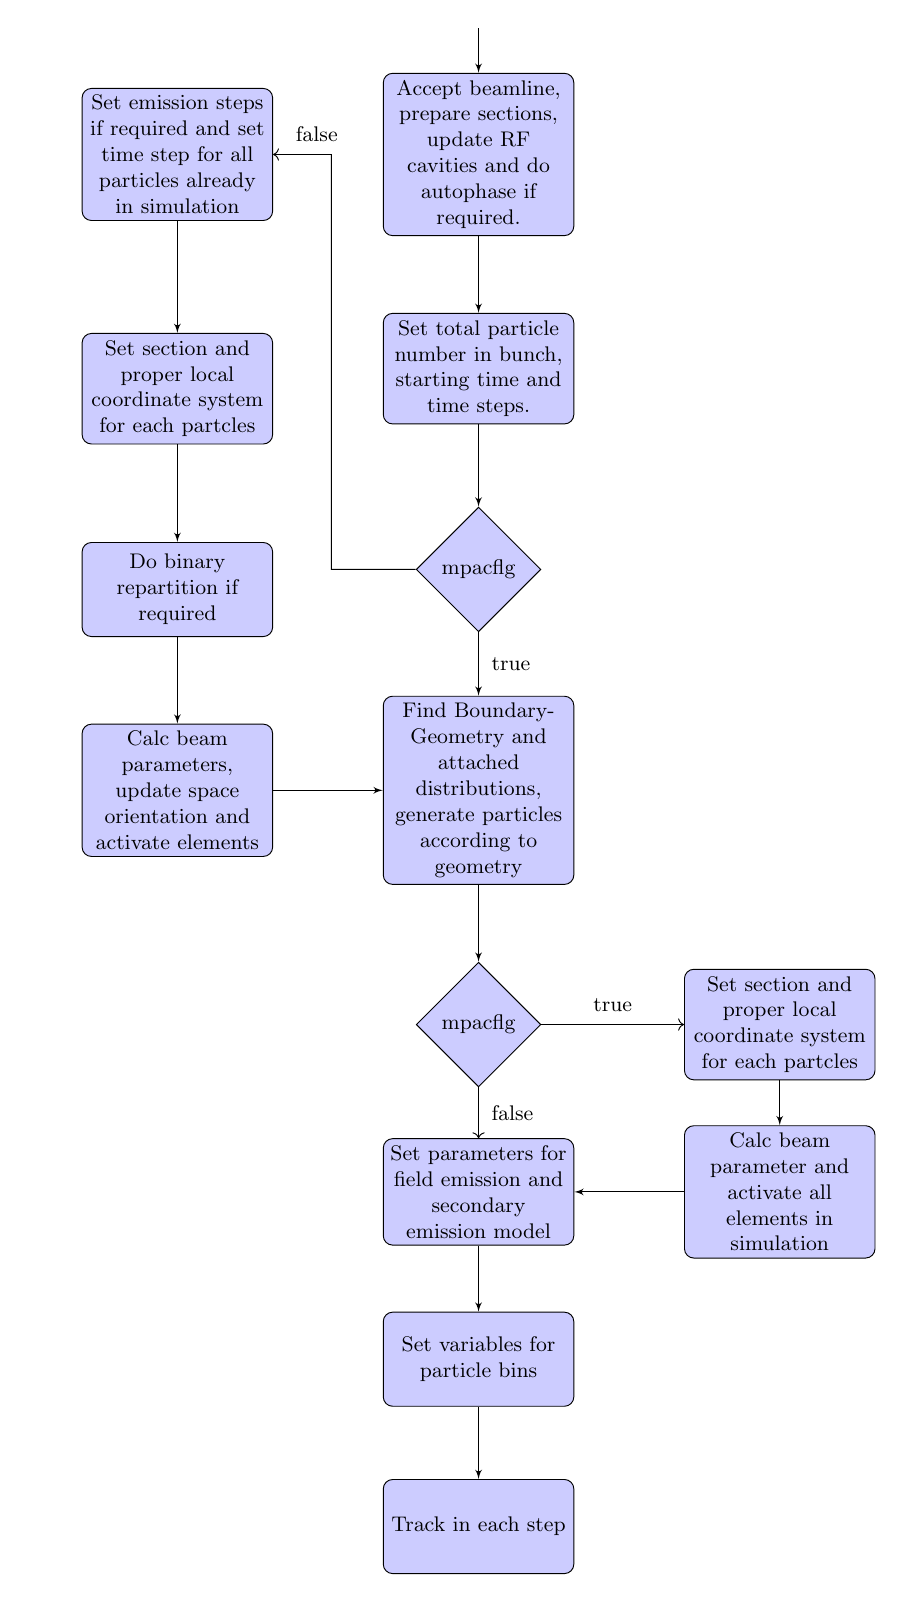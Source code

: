 
% Define block styles
\tikzstyle{decision} = [draw,diamond, fill=blue!20, 
    text width=4.5em, text badly centered, node distance=2.2cm, inner sep=0pt]
\tikzstyle{block} = [draw,rectangle, fill=blue!20, 
    text width=7.5em, text badly centered, inner sep=3pt, rounded corners, minimum height=4em]
\tikzstyle{line} = [draw, -latex']
\tikzstyle{cloud} = [draw, \ellipse,fill=red!20, node distance=2.2cm,
    minimum height=2em]
\tikzstyle{every node}=[font=\small]
\scalebox{0.85}{
\begin{tikzpicture}[node distance = 2.2cm, auto, every node/.style={anchor=base,font=\small}]
    % Place nodes
     \node [block] (first) {Accept beamline, prepare sections, update RF cavities and do autophase if required.};
      \node [block, below of=first, node distance=3.2cm] (second) {Set total particle number in bunch, starting time and time steps.};
     \node [decision, below of=second, node distance=3.0cm] (d1) {mpacflg};
     \node [block, left of=first, node distance=4.5cm] (n1) {Set emission steps if required and set time step for all particles already in simulation};
     \node [block, below of=n1, node distance=3.5cm] (n2) {Set section and proper local coordinate system for each partcles};
     \node [block, below of=n2, node distance=3.0cm] (n3) {Do binary repartition if required};
     \node [block, below of=n3, node distance=3.0cm] (n4) {Calc beam parameters, update space orientation and activate elements};
     \node [block, below of=d1, node distance=3.3cm] (third) {Find BoundaryGeometry and attached distributions, generate particles according to geometry};
     \node [decision, below of=third, node distance=3.5cm] (d2) {mpacflg};
     \node [block, right of=d2, node distance=4.5cm] (m1) {Set section and proper local coordinate system for each partcles};
     \node [block, below of=m1, node distance=2.5cm] (m2) {Calc beam parameter and activate all elements in simulation};
     \node [block, below of=d2, node distance=2.5cm] (forth) {Set parameters for field emission and secondary emission model};
     \node [block, below of=forth, node distance=2.5cm] (fifth) {Set variables for particle bins};
     \node [block, below of=fifth, node distance=2.5cm] (sixth) {Track in each step};
    % Draw edges
     \path [line] (0,1) -- (first);
     \path [line] (first) -- (second);
     \path [line] (second) -- (d1);
     \draw [->] (d1) -- +(-2.2,0)-- +(-2.2,6.2) -- node [near start,above=2pt] {false} (n1);
     \path [line] (forth) --  (fifth);		
     \draw[->] (d2) -- node [midway,right=2pt] {false} (forth);
     \draw[->] (d2) -- node [midway,above=2pt] {true} (m1);	
      \path [line] (n1) -- (n2);
      \path [line] (m1) -- (m2);
      \path [line] (m2) -- (forth);
      \path [line] (fifth) -- (sixth);
      \path [line] (n2) -- (n3);
      \path [line] (n3) -- (n4);
      \path [line] (n4) --  (third); 
      \path [line] (d1) -- node [midway,right=2pt] {true} (third);  
     \path [line] (third) -- (d2);
    \end{tikzpicture}
}
